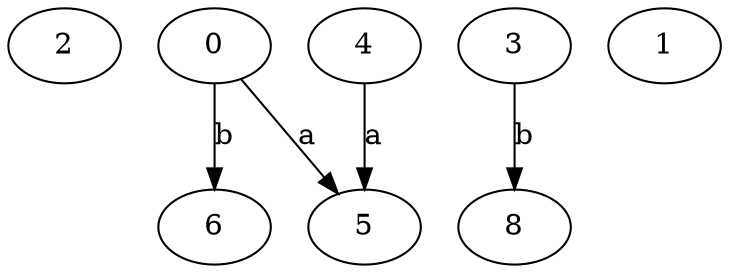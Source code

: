 strict digraph  {
2;
0;
3;
4;
5;
6;
1;
8;
0 -> 5  [label=a];
0 -> 6  [label=b];
3 -> 8  [label=b];
4 -> 5  [label=a];
}
